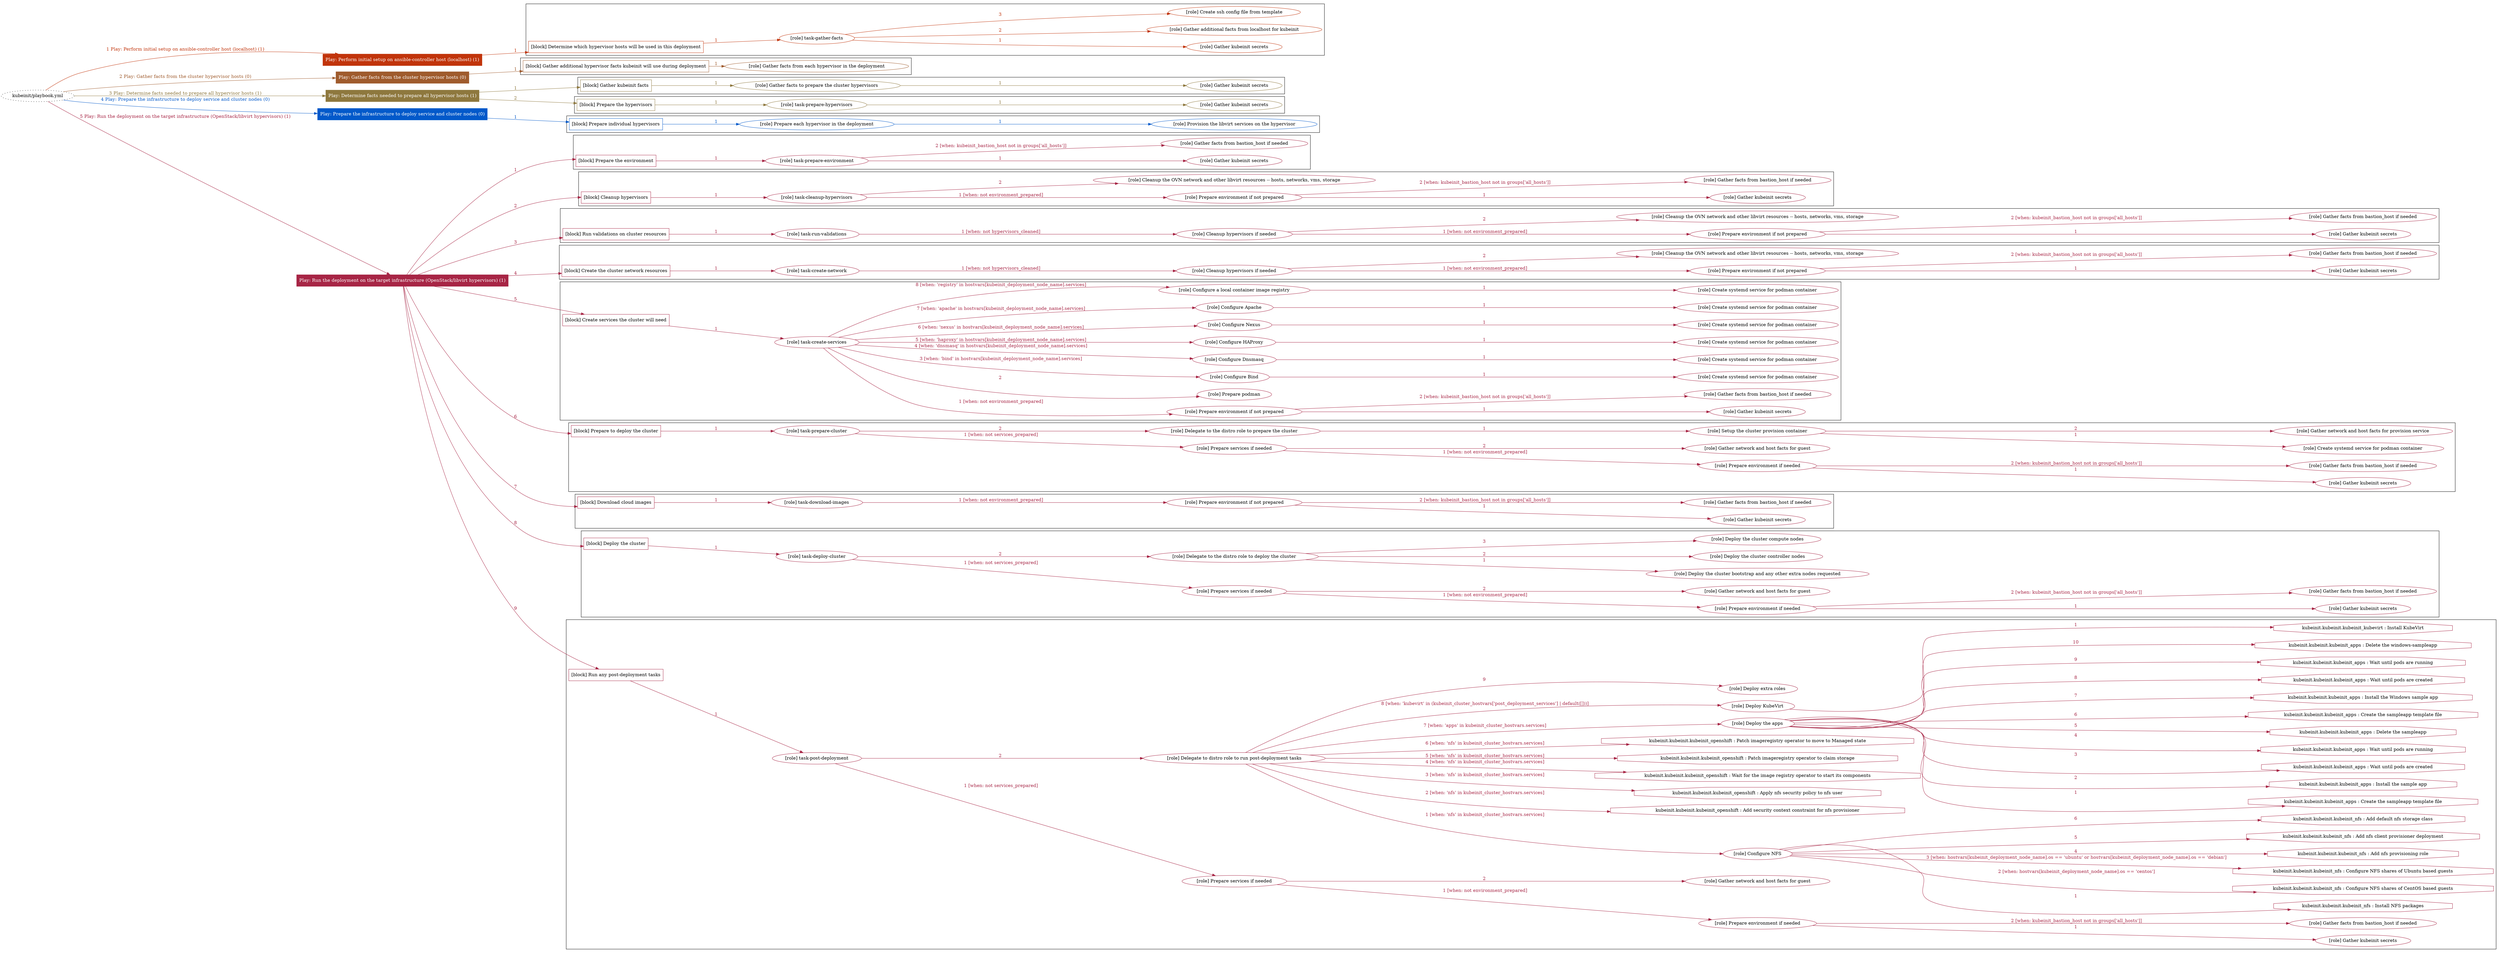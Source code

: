 digraph {
	graph [concentrate=true ordering=in rankdir=LR ratio=fill]
	edge [esep=5 sep=10]
	"kubeinit/playbook.yml" [URL="/home/runner/work/kubeinit/kubeinit/kubeinit/playbook.yml" id=playbook_5b70f7ba style=dotted]
	"kubeinit/playbook.yml" -> play_a02a20a3 [label="1 Play: Perform initial setup on ansible-controller host (localhost) (1)" color="#c1340b" fontcolor="#c1340b" id=edge_play_a02a20a3 labeltooltip="1 Play: Perform initial setup on ansible-controller host (localhost) (1)" tooltip="1 Play: Perform initial setup on ansible-controller host (localhost) (1)"]
	subgraph "Play: Perform initial setup on ansible-controller host (localhost) (1)" {
		play_a02a20a3 [label="Play: Perform initial setup on ansible-controller host (localhost) (1)" URL="/home/runner/work/kubeinit/kubeinit/kubeinit/playbook.yml" color="#c1340b" fontcolor="#ffffff" id=play_a02a20a3 shape=box style=filled tooltip=localhost]
		play_a02a20a3 -> block_3c6134b4 [label=1 color="#c1340b" fontcolor="#c1340b" id=edge_block_3c6134b4 labeltooltip=1 tooltip=1]
		subgraph cluster_block_3c6134b4 {
			block_3c6134b4 [label="[block] Determine which hypervisor hosts will be used in this deployment" URL="/home/runner/work/kubeinit/kubeinit/kubeinit/playbook.yml" color="#c1340b" id=block_3c6134b4 labeltooltip="Determine which hypervisor hosts will be used in this deployment" shape=box tooltip="Determine which hypervisor hosts will be used in this deployment"]
			block_3c6134b4 -> role_996867fa [label="1 " color="#c1340b" fontcolor="#c1340b" id=edge_role_996867fa labeltooltip="1 " tooltip="1 "]
			subgraph "task-gather-facts" {
				role_996867fa [label="[role] task-gather-facts" URL="/home/runner/work/kubeinit/kubeinit/kubeinit/playbook.yml" color="#c1340b" id=role_996867fa tooltip="task-gather-facts"]
				role_996867fa -> role_bc0e71d8 [label="1 " color="#c1340b" fontcolor="#c1340b" id=edge_role_bc0e71d8 labeltooltip="1 " tooltip="1 "]
				subgraph "Gather kubeinit secrets" {
					role_bc0e71d8 [label="[role] Gather kubeinit secrets" URL="/home/runner/.ansible/collections/ansible_collections/kubeinit/kubeinit/roles/kubeinit_prepare/tasks/build_hypervisors_group.yml" color="#c1340b" id=role_bc0e71d8 tooltip="Gather kubeinit secrets"]
				}
				role_996867fa -> role_74b6d1f1 [label="2 " color="#c1340b" fontcolor="#c1340b" id=edge_role_74b6d1f1 labeltooltip="2 " tooltip="2 "]
				subgraph "Gather additional facts from localhost for kubeinit" {
					role_74b6d1f1 [label="[role] Gather additional facts from localhost for kubeinit" URL="/home/runner/.ansible/collections/ansible_collections/kubeinit/kubeinit/roles/kubeinit_prepare/tasks/build_hypervisors_group.yml" color="#c1340b" id=role_74b6d1f1 tooltip="Gather additional facts from localhost for kubeinit"]
				}
				role_996867fa -> role_b5b5e7d5 [label="3 " color="#c1340b" fontcolor="#c1340b" id=edge_role_b5b5e7d5 labeltooltip="3 " tooltip="3 "]
				subgraph "Create ssh config file from template" {
					role_b5b5e7d5 [label="[role] Create ssh config file from template" URL="/home/runner/.ansible/collections/ansible_collections/kubeinit/kubeinit/roles/kubeinit_prepare/tasks/build_hypervisors_group.yml" color="#c1340b" id=role_b5b5e7d5 tooltip="Create ssh config file from template"]
				}
			}
		}
	}
	"kubeinit/playbook.yml" -> play_ddb51d0b [label="2 Play: Gather facts from the cluster hypervisor hosts (0)" color="#9f5b2d" fontcolor="#9f5b2d" id=edge_play_ddb51d0b labeltooltip="2 Play: Gather facts from the cluster hypervisor hosts (0)" tooltip="2 Play: Gather facts from the cluster hypervisor hosts (0)"]
	subgraph "Play: Gather facts from the cluster hypervisor hosts (0)" {
		play_ddb51d0b [label="Play: Gather facts from the cluster hypervisor hosts (0)" URL="/home/runner/work/kubeinit/kubeinit/kubeinit/playbook.yml" color="#9f5b2d" fontcolor="#ffffff" id=play_ddb51d0b shape=box style=filled tooltip="Play: Gather facts from the cluster hypervisor hosts (0)"]
		play_ddb51d0b -> block_0faa62c4 [label=1 color="#9f5b2d" fontcolor="#9f5b2d" id=edge_block_0faa62c4 labeltooltip=1 tooltip=1]
		subgraph cluster_block_0faa62c4 {
			block_0faa62c4 [label="[block] Gather additional hypervisor facts kubeinit will use during deployment" URL="/home/runner/work/kubeinit/kubeinit/kubeinit/playbook.yml" color="#9f5b2d" id=block_0faa62c4 labeltooltip="Gather additional hypervisor facts kubeinit will use during deployment" shape=box tooltip="Gather additional hypervisor facts kubeinit will use during deployment"]
			block_0faa62c4 -> role_ec53f9a9 [label="1 " color="#9f5b2d" fontcolor="#9f5b2d" id=edge_role_ec53f9a9 labeltooltip="1 " tooltip="1 "]
			subgraph "Gather facts from each hypervisor in the deployment" {
				role_ec53f9a9 [label="[role] Gather facts from each hypervisor in the deployment" URL="/home/runner/work/kubeinit/kubeinit/kubeinit/playbook.yml" color="#9f5b2d" id=role_ec53f9a9 tooltip="Gather facts from each hypervisor in the deployment"]
			}
		}
	}
	"kubeinit/playbook.yml" -> play_429088c4 [label="3 Play: Determine facts needed to prepare all hypervisor hosts (1)" color="#8e783e" fontcolor="#8e783e" id=edge_play_429088c4 labeltooltip="3 Play: Determine facts needed to prepare all hypervisor hosts (1)" tooltip="3 Play: Determine facts needed to prepare all hypervisor hosts (1)"]
	subgraph "Play: Determine facts needed to prepare all hypervisor hosts (1)" {
		play_429088c4 [label="Play: Determine facts needed to prepare all hypervisor hosts (1)" URL="/home/runner/work/kubeinit/kubeinit/kubeinit/playbook.yml" color="#8e783e" fontcolor="#ffffff" id=play_429088c4 shape=box style=filled tooltip=localhost]
		play_429088c4 -> block_da04b10d [label=1 color="#8e783e" fontcolor="#8e783e" id=edge_block_da04b10d labeltooltip=1 tooltip=1]
		subgraph cluster_block_da04b10d {
			block_da04b10d [label="[block] Gather kubeinit facts" URL="/home/runner/work/kubeinit/kubeinit/kubeinit/playbook.yml" color="#8e783e" id=block_da04b10d labeltooltip="Gather kubeinit facts" shape=box tooltip="Gather kubeinit facts"]
			block_da04b10d -> role_46b2c7cc [label="1 " color="#8e783e" fontcolor="#8e783e" id=edge_role_46b2c7cc labeltooltip="1 " tooltip="1 "]
			subgraph "Gather facts to prepare the cluster hypervisors" {
				role_46b2c7cc [label="[role] Gather facts to prepare the cluster hypervisors" URL="/home/runner/work/kubeinit/kubeinit/kubeinit/playbook.yml" color="#8e783e" id=role_46b2c7cc tooltip="Gather facts to prepare the cluster hypervisors"]
				role_46b2c7cc -> role_289aceca [label="1 " color="#8e783e" fontcolor="#8e783e" id=edge_role_289aceca labeltooltip="1 " tooltip="1 "]
				subgraph "Gather kubeinit secrets" {
					role_289aceca [label="[role] Gather kubeinit secrets" URL="/home/runner/.ansible/collections/ansible_collections/kubeinit/kubeinit/roles/kubeinit_prepare/tasks/gather_kubeinit_facts.yml" color="#8e783e" id=role_289aceca tooltip="Gather kubeinit secrets"]
				}
			}
		}
		play_429088c4 -> block_91809093 [label=2 color="#8e783e" fontcolor="#8e783e" id=edge_block_91809093 labeltooltip=2 tooltip=2]
		subgraph cluster_block_91809093 {
			block_91809093 [label="[block] Prepare the hypervisors" URL="/home/runner/work/kubeinit/kubeinit/kubeinit/playbook.yml" color="#8e783e" id=block_91809093 labeltooltip="Prepare the hypervisors" shape=box tooltip="Prepare the hypervisors"]
			block_91809093 -> role_4941caaf [label="1 " color="#8e783e" fontcolor="#8e783e" id=edge_role_4941caaf labeltooltip="1 " tooltip="1 "]
			subgraph "task-prepare-hypervisors" {
				role_4941caaf [label="[role] task-prepare-hypervisors" URL="/home/runner/work/kubeinit/kubeinit/kubeinit/playbook.yml" color="#8e783e" id=role_4941caaf tooltip="task-prepare-hypervisors"]
				role_4941caaf -> role_1382e5ab [label="1 " color="#8e783e" fontcolor="#8e783e" id=edge_role_1382e5ab labeltooltip="1 " tooltip="1 "]
				subgraph "Gather kubeinit secrets" {
					role_1382e5ab [label="[role] Gather kubeinit secrets" URL="/home/runner/.ansible/collections/ansible_collections/kubeinit/kubeinit/roles/kubeinit_prepare/tasks/gather_kubeinit_facts.yml" color="#8e783e" id=role_1382e5ab tooltip="Gather kubeinit secrets"]
				}
			}
		}
	}
	"kubeinit/playbook.yml" -> play_8f6c14bb [label="4 Play: Prepare the infrastructure to deploy service and cluster nodes (0)" color="#0259ca" fontcolor="#0259ca" id=edge_play_8f6c14bb labeltooltip="4 Play: Prepare the infrastructure to deploy service and cluster nodes (0)" tooltip="4 Play: Prepare the infrastructure to deploy service and cluster nodes (0)"]
	subgraph "Play: Prepare the infrastructure to deploy service and cluster nodes (0)" {
		play_8f6c14bb [label="Play: Prepare the infrastructure to deploy service and cluster nodes (0)" URL="/home/runner/work/kubeinit/kubeinit/kubeinit/playbook.yml" color="#0259ca" fontcolor="#ffffff" id=play_8f6c14bb shape=box style=filled tooltip="Play: Prepare the infrastructure to deploy service and cluster nodes (0)"]
		play_8f6c14bb -> block_dda802aa [label=1 color="#0259ca" fontcolor="#0259ca" id=edge_block_dda802aa labeltooltip=1 tooltip=1]
		subgraph cluster_block_dda802aa {
			block_dda802aa [label="[block] Prepare individual hypervisors" URL="/home/runner/work/kubeinit/kubeinit/kubeinit/playbook.yml" color="#0259ca" id=block_dda802aa labeltooltip="Prepare individual hypervisors" shape=box tooltip="Prepare individual hypervisors"]
			block_dda802aa -> role_fa6319d5 [label="1 " color="#0259ca" fontcolor="#0259ca" id=edge_role_fa6319d5 labeltooltip="1 " tooltip="1 "]
			subgraph "Prepare each hypervisor in the deployment" {
				role_fa6319d5 [label="[role] Prepare each hypervisor in the deployment" URL="/home/runner/work/kubeinit/kubeinit/kubeinit/playbook.yml" color="#0259ca" id=role_fa6319d5 tooltip="Prepare each hypervisor in the deployment"]
				role_fa6319d5 -> role_cbd83c4b [label="1 " color="#0259ca" fontcolor="#0259ca" id=edge_role_cbd83c4b labeltooltip="1 " tooltip="1 "]
				subgraph "Provision the libvirt services on the hypervisor" {
					role_cbd83c4b [label="[role] Provision the libvirt services on the hypervisor" URL="/home/runner/.ansible/collections/ansible_collections/kubeinit/kubeinit/roles/kubeinit_prepare/tasks/prepare_hypervisor.yml" color="#0259ca" id=role_cbd83c4b tooltip="Provision the libvirt services on the hypervisor"]
				}
			}
		}
	}
	"kubeinit/playbook.yml" -> play_87017fee [label="5 Play: Run the deployment on the target infrastructure (OpenStack/libvirt hypervisors) (1)" color="#a72545" fontcolor="#a72545" id=edge_play_87017fee labeltooltip="5 Play: Run the deployment on the target infrastructure (OpenStack/libvirt hypervisors) (1)" tooltip="5 Play: Run the deployment on the target infrastructure (OpenStack/libvirt hypervisors) (1)"]
	subgraph "Play: Run the deployment on the target infrastructure (OpenStack/libvirt hypervisors) (1)" {
		play_87017fee [label="Play: Run the deployment on the target infrastructure (OpenStack/libvirt hypervisors) (1)" URL="/home/runner/work/kubeinit/kubeinit/kubeinit/playbook.yml" color="#a72545" fontcolor="#ffffff" id=play_87017fee shape=box style=filled tooltip=localhost]
		play_87017fee -> block_8b09be0a [label=1 color="#a72545" fontcolor="#a72545" id=edge_block_8b09be0a labeltooltip=1 tooltip=1]
		subgraph cluster_block_8b09be0a {
			block_8b09be0a [label="[block] Prepare the environment" URL="/home/runner/work/kubeinit/kubeinit/kubeinit/playbook.yml" color="#a72545" id=block_8b09be0a labeltooltip="Prepare the environment" shape=box tooltip="Prepare the environment"]
			block_8b09be0a -> role_6752defd [label="1 " color="#a72545" fontcolor="#a72545" id=edge_role_6752defd labeltooltip="1 " tooltip="1 "]
			subgraph "task-prepare-environment" {
				role_6752defd [label="[role] task-prepare-environment" URL="/home/runner/work/kubeinit/kubeinit/kubeinit/playbook.yml" color="#a72545" id=role_6752defd tooltip="task-prepare-environment"]
				role_6752defd -> role_6e66209a [label="1 " color="#a72545" fontcolor="#a72545" id=edge_role_6e66209a labeltooltip="1 " tooltip="1 "]
				subgraph "Gather kubeinit secrets" {
					role_6e66209a [label="[role] Gather kubeinit secrets" URL="/home/runner/.ansible/collections/ansible_collections/kubeinit/kubeinit/roles/kubeinit_prepare/tasks/gather_kubeinit_facts.yml" color="#a72545" id=role_6e66209a tooltip="Gather kubeinit secrets"]
				}
				role_6752defd -> role_4b88c66d [label="2 [when: kubeinit_bastion_host not in groups['all_hosts']]" color="#a72545" fontcolor="#a72545" id=edge_role_4b88c66d labeltooltip="2 [when: kubeinit_bastion_host not in groups['all_hosts']]" tooltip="2 [when: kubeinit_bastion_host not in groups['all_hosts']]"]
				subgraph "Gather facts from bastion_host if needed" {
					role_4b88c66d [label="[role] Gather facts from bastion_host if needed" URL="/home/runner/.ansible/collections/ansible_collections/kubeinit/kubeinit/roles/kubeinit_prepare/tasks/main.yml" color="#a72545" id=role_4b88c66d tooltip="Gather facts from bastion_host if needed"]
				}
			}
		}
		play_87017fee -> block_6a9a1cc1 [label=2 color="#a72545" fontcolor="#a72545" id=edge_block_6a9a1cc1 labeltooltip=2 tooltip=2]
		subgraph cluster_block_6a9a1cc1 {
			block_6a9a1cc1 [label="[block] Cleanup hypervisors" URL="/home/runner/work/kubeinit/kubeinit/kubeinit/playbook.yml" color="#a72545" id=block_6a9a1cc1 labeltooltip="Cleanup hypervisors" shape=box tooltip="Cleanup hypervisors"]
			block_6a9a1cc1 -> role_7388cb5a [label="1 " color="#a72545" fontcolor="#a72545" id=edge_role_7388cb5a labeltooltip="1 " tooltip="1 "]
			subgraph "task-cleanup-hypervisors" {
				role_7388cb5a [label="[role] task-cleanup-hypervisors" URL="/home/runner/work/kubeinit/kubeinit/kubeinit/playbook.yml" color="#a72545" id=role_7388cb5a tooltip="task-cleanup-hypervisors"]
				role_7388cb5a -> role_6e2b8032 [label="1 [when: not environment_prepared]" color="#a72545" fontcolor="#a72545" id=edge_role_6e2b8032 labeltooltip="1 [when: not environment_prepared]" tooltip="1 [when: not environment_prepared]"]
				subgraph "Prepare environment if not prepared" {
					role_6e2b8032 [label="[role] Prepare environment if not prepared" URL="/home/runner/.ansible/collections/ansible_collections/kubeinit/kubeinit/roles/kubeinit_libvirt/tasks/cleanup_hypervisors.yml" color="#a72545" id=role_6e2b8032 tooltip="Prepare environment if not prepared"]
					role_6e2b8032 -> role_ff88e8eb [label="1 " color="#a72545" fontcolor="#a72545" id=edge_role_ff88e8eb labeltooltip="1 " tooltip="1 "]
					subgraph "Gather kubeinit secrets" {
						role_ff88e8eb [label="[role] Gather kubeinit secrets" URL="/home/runner/.ansible/collections/ansible_collections/kubeinit/kubeinit/roles/kubeinit_prepare/tasks/gather_kubeinit_facts.yml" color="#a72545" id=role_ff88e8eb tooltip="Gather kubeinit secrets"]
					}
					role_6e2b8032 -> role_986a972a [label="2 [when: kubeinit_bastion_host not in groups['all_hosts']]" color="#a72545" fontcolor="#a72545" id=edge_role_986a972a labeltooltip="2 [when: kubeinit_bastion_host not in groups['all_hosts']]" tooltip="2 [when: kubeinit_bastion_host not in groups['all_hosts']]"]
					subgraph "Gather facts from bastion_host if needed" {
						role_986a972a [label="[role] Gather facts from bastion_host if needed" URL="/home/runner/.ansible/collections/ansible_collections/kubeinit/kubeinit/roles/kubeinit_prepare/tasks/main.yml" color="#a72545" id=role_986a972a tooltip="Gather facts from bastion_host if needed"]
					}
				}
				role_7388cb5a -> role_f1c15012 [label="2 " color="#a72545" fontcolor="#a72545" id=edge_role_f1c15012 labeltooltip="2 " tooltip="2 "]
				subgraph "Cleanup the OVN network and other libvirt resources -- hosts, networks, vms, storage" {
					role_f1c15012 [label="[role] Cleanup the OVN network and other libvirt resources -- hosts, networks, vms, storage" URL="/home/runner/.ansible/collections/ansible_collections/kubeinit/kubeinit/roles/kubeinit_libvirt/tasks/cleanup_hypervisors.yml" color="#a72545" id=role_f1c15012 tooltip="Cleanup the OVN network and other libvirt resources -- hosts, networks, vms, storage"]
				}
			}
		}
		play_87017fee -> block_9d956bd6 [label=3 color="#a72545" fontcolor="#a72545" id=edge_block_9d956bd6 labeltooltip=3 tooltip=3]
		subgraph cluster_block_9d956bd6 {
			block_9d956bd6 [label="[block] Run validations on cluster resources" URL="/home/runner/work/kubeinit/kubeinit/kubeinit/playbook.yml" color="#a72545" id=block_9d956bd6 labeltooltip="Run validations on cluster resources" shape=box tooltip="Run validations on cluster resources"]
			block_9d956bd6 -> role_cb9166df [label="1 " color="#a72545" fontcolor="#a72545" id=edge_role_cb9166df labeltooltip="1 " tooltip="1 "]
			subgraph "task-run-validations" {
				role_cb9166df [label="[role] task-run-validations" URL="/home/runner/work/kubeinit/kubeinit/kubeinit/playbook.yml" color="#a72545" id=role_cb9166df tooltip="task-run-validations"]
				role_cb9166df -> role_ea76e014 [label="1 [when: not hypervisors_cleaned]" color="#a72545" fontcolor="#a72545" id=edge_role_ea76e014 labeltooltip="1 [when: not hypervisors_cleaned]" tooltip="1 [when: not hypervisors_cleaned]"]
				subgraph "Cleanup hypervisors if needed" {
					role_ea76e014 [label="[role] Cleanup hypervisors if needed" URL="/home/runner/.ansible/collections/ansible_collections/kubeinit/kubeinit/roles/kubeinit_validations/tasks/main.yml" color="#a72545" id=role_ea76e014 tooltip="Cleanup hypervisors if needed"]
					role_ea76e014 -> role_94393817 [label="1 [when: not environment_prepared]" color="#a72545" fontcolor="#a72545" id=edge_role_94393817 labeltooltip="1 [when: not environment_prepared]" tooltip="1 [when: not environment_prepared]"]
					subgraph "Prepare environment if not prepared" {
						role_94393817 [label="[role] Prepare environment if not prepared" URL="/home/runner/.ansible/collections/ansible_collections/kubeinit/kubeinit/roles/kubeinit_libvirt/tasks/cleanup_hypervisors.yml" color="#a72545" id=role_94393817 tooltip="Prepare environment if not prepared"]
						role_94393817 -> role_0549ada2 [label="1 " color="#a72545" fontcolor="#a72545" id=edge_role_0549ada2 labeltooltip="1 " tooltip="1 "]
						subgraph "Gather kubeinit secrets" {
							role_0549ada2 [label="[role] Gather kubeinit secrets" URL="/home/runner/.ansible/collections/ansible_collections/kubeinit/kubeinit/roles/kubeinit_prepare/tasks/gather_kubeinit_facts.yml" color="#a72545" id=role_0549ada2 tooltip="Gather kubeinit secrets"]
						}
						role_94393817 -> role_70e187a5 [label="2 [when: kubeinit_bastion_host not in groups['all_hosts']]" color="#a72545" fontcolor="#a72545" id=edge_role_70e187a5 labeltooltip="2 [when: kubeinit_bastion_host not in groups['all_hosts']]" tooltip="2 [when: kubeinit_bastion_host not in groups['all_hosts']]"]
						subgraph "Gather facts from bastion_host if needed" {
							role_70e187a5 [label="[role] Gather facts from bastion_host if needed" URL="/home/runner/.ansible/collections/ansible_collections/kubeinit/kubeinit/roles/kubeinit_prepare/tasks/main.yml" color="#a72545" id=role_70e187a5 tooltip="Gather facts from bastion_host if needed"]
						}
					}
					role_ea76e014 -> role_6540cf5b [label="2 " color="#a72545" fontcolor="#a72545" id=edge_role_6540cf5b labeltooltip="2 " tooltip="2 "]
					subgraph "Cleanup the OVN network and other libvirt resources -- hosts, networks, vms, storage" {
						role_6540cf5b [label="[role] Cleanup the OVN network and other libvirt resources -- hosts, networks, vms, storage" URL="/home/runner/.ansible/collections/ansible_collections/kubeinit/kubeinit/roles/kubeinit_libvirt/tasks/cleanup_hypervisors.yml" color="#a72545" id=role_6540cf5b tooltip="Cleanup the OVN network and other libvirt resources -- hosts, networks, vms, storage"]
					}
				}
			}
		}
		play_87017fee -> block_ee5efdca [label=4 color="#a72545" fontcolor="#a72545" id=edge_block_ee5efdca labeltooltip=4 tooltip=4]
		subgraph cluster_block_ee5efdca {
			block_ee5efdca [label="[block] Create the cluster network resources" URL="/home/runner/work/kubeinit/kubeinit/kubeinit/playbook.yml" color="#a72545" id=block_ee5efdca labeltooltip="Create the cluster network resources" shape=box tooltip="Create the cluster network resources"]
			block_ee5efdca -> role_606ba7de [label="1 " color="#a72545" fontcolor="#a72545" id=edge_role_606ba7de labeltooltip="1 " tooltip="1 "]
			subgraph "task-create-network" {
				role_606ba7de [label="[role] task-create-network" URL="/home/runner/work/kubeinit/kubeinit/kubeinit/playbook.yml" color="#a72545" id=role_606ba7de tooltip="task-create-network"]
				role_606ba7de -> role_51515744 [label="1 [when: not hypervisors_cleaned]" color="#a72545" fontcolor="#a72545" id=edge_role_51515744 labeltooltip="1 [when: not hypervisors_cleaned]" tooltip="1 [when: not hypervisors_cleaned]"]
				subgraph "Cleanup hypervisors if needed" {
					role_51515744 [label="[role] Cleanup hypervisors if needed" URL="/home/runner/.ansible/collections/ansible_collections/kubeinit/kubeinit/roles/kubeinit_libvirt/tasks/create_network.yml" color="#a72545" id=role_51515744 tooltip="Cleanup hypervisors if needed"]
					role_51515744 -> role_a4dc3033 [label="1 [when: not environment_prepared]" color="#a72545" fontcolor="#a72545" id=edge_role_a4dc3033 labeltooltip="1 [when: not environment_prepared]" tooltip="1 [when: not environment_prepared]"]
					subgraph "Prepare environment if not prepared" {
						role_a4dc3033 [label="[role] Prepare environment if not prepared" URL="/home/runner/.ansible/collections/ansible_collections/kubeinit/kubeinit/roles/kubeinit_libvirt/tasks/cleanup_hypervisors.yml" color="#a72545" id=role_a4dc3033 tooltip="Prepare environment if not prepared"]
						role_a4dc3033 -> role_dad90ead [label="1 " color="#a72545" fontcolor="#a72545" id=edge_role_dad90ead labeltooltip="1 " tooltip="1 "]
						subgraph "Gather kubeinit secrets" {
							role_dad90ead [label="[role] Gather kubeinit secrets" URL="/home/runner/.ansible/collections/ansible_collections/kubeinit/kubeinit/roles/kubeinit_prepare/tasks/gather_kubeinit_facts.yml" color="#a72545" id=role_dad90ead tooltip="Gather kubeinit secrets"]
						}
						role_a4dc3033 -> role_fff18a26 [label="2 [when: kubeinit_bastion_host not in groups['all_hosts']]" color="#a72545" fontcolor="#a72545" id=edge_role_fff18a26 labeltooltip="2 [when: kubeinit_bastion_host not in groups['all_hosts']]" tooltip="2 [when: kubeinit_bastion_host not in groups['all_hosts']]"]
						subgraph "Gather facts from bastion_host if needed" {
							role_fff18a26 [label="[role] Gather facts from bastion_host if needed" URL="/home/runner/.ansible/collections/ansible_collections/kubeinit/kubeinit/roles/kubeinit_prepare/tasks/main.yml" color="#a72545" id=role_fff18a26 tooltip="Gather facts from bastion_host if needed"]
						}
					}
					role_51515744 -> role_08be209a [label="2 " color="#a72545" fontcolor="#a72545" id=edge_role_08be209a labeltooltip="2 " tooltip="2 "]
					subgraph "Cleanup the OVN network and other libvirt resources -- hosts, networks, vms, storage" {
						role_08be209a [label="[role] Cleanup the OVN network and other libvirt resources -- hosts, networks, vms, storage" URL="/home/runner/.ansible/collections/ansible_collections/kubeinit/kubeinit/roles/kubeinit_libvirt/tasks/cleanup_hypervisors.yml" color="#a72545" id=role_08be209a tooltip="Cleanup the OVN network and other libvirt resources -- hosts, networks, vms, storage"]
					}
				}
			}
		}
		play_87017fee -> block_4ad43d1e [label=5 color="#a72545" fontcolor="#a72545" id=edge_block_4ad43d1e labeltooltip=5 tooltip=5]
		subgraph cluster_block_4ad43d1e {
			block_4ad43d1e [label="[block] Create services the cluster will need" URL="/home/runner/work/kubeinit/kubeinit/kubeinit/playbook.yml" color="#a72545" id=block_4ad43d1e labeltooltip="Create services the cluster will need" shape=box tooltip="Create services the cluster will need"]
			block_4ad43d1e -> role_dc44a94d [label="1 " color="#a72545" fontcolor="#a72545" id=edge_role_dc44a94d labeltooltip="1 " tooltip="1 "]
			subgraph "task-create-services" {
				role_dc44a94d [label="[role] task-create-services" URL="/home/runner/work/kubeinit/kubeinit/kubeinit/playbook.yml" color="#a72545" id=role_dc44a94d tooltip="task-create-services"]
				role_dc44a94d -> role_cc17b147 [label="1 [when: not environment_prepared]" color="#a72545" fontcolor="#a72545" id=edge_role_cc17b147 labeltooltip="1 [when: not environment_prepared]" tooltip="1 [when: not environment_prepared]"]
				subgraph "Prepare environment if not prepared" {
					role_cc17b147 [label="[role] Prepare environment if not prepared" URL="/home/runner/.ansible/collections/ansible_collections/kubeinit/kubeinit/roles/kubeinit_services/tasks/main.yml" color="#a72545" id=role_cc17b147 tooltip="Prepare environment if not prepared"]
					role_cc17b147 -> role_957be2ca [label="1 " color="#a72545" fontcolor="#a72545" id=edge_role_957be2ca labeltooltip="1 " tooltip="1 "]
					subgraph "Gather kubeinit secrets" {
						role_957be2ca [label="[role] Gather kubeinit secrets" URL="/home/runner/.ansible/collections/ansible_collections/kubeinit/kubeinit/roles/kubeinit_prepare/tasks/gather_kubeinit_facts.yml" color="#a72545" id=role_957be2ca tooltip="Gather kubeinit secrets"]
					}
					role_cc17b147 -> role_2a0f3b02 [label="2 [when: kubeinit_bastion_host not in groups['all_hosts']]" color="#a72545" fontcolor="#a72545" id=edge_role_2a0f3b02 labeltooltip="2 [when: kubeinit_bastion_host not in groups['all_hosts']]" tooltip="2 [when: kubeinit_bastion_host not in groups['all_hosts']]"]
					subgraph "Gather facts from bastion_host if needed" {
						role_2a0f3b02 [label="[role] Gather facts from bastion_host if needed" URL="/home/runner/.ansible/collections/ansible_collections/kubeinit/kubeinit/roles/kubeinit_prepare/tasks/main.yml" color="#a72545" id=role_2a0f3b02 tooltip="Gather facts from bastion_host if needed"]
					}
				}
				role_dc44a94d -> role_dbf1210a [label="2 " color="#a72545" fontcolor="#a72545" id=edge_role_dbf1210a labeltooltip="2 " tooltip="2 "]
				subgraph "Prepare podman" {
					role_dbf1210a [label="[role] Prepare podman" URL="/home/runner/.ansible/collections/ansible_collections/kubeinit/kubeinit/roles/kubeinit_services/tasks/00_create_service_pod.yml" color="#a72545" id=role_dbf1210a tooltip="Prepare podman"]
				}
				role_dc44a94d -> role_02936f62 [label="3 [when: 'bind' in hostvars[kubeinit_deployment_node_name].services]" color="#a72545" fontcolor="#a72545" id=edge_role_02936f62 labeltooltip="3 [when: 'bind' in hostvars[kubeinit_deployment_node_name].services]" tooltip="3 [when: 'bind' in hostvars[kubeinit_deployment_node_name].services]"]
				subgraph "Configure Bind" {
					role_02936f62 [label="[role] Configure Bind" URL="/home/runner/.ansible/collections/ansible_collections/kubeinit/kubeinit/roles/kubeinit_services/tasks/start_services_containers.yml" color="#a72545" id=role_02936f62 tooltip="Configure Bind"]
					role_02936f62 -> role_7ceba29c [label="1 " color="#a72545" fontcolor="#a72545" id=edge_role_7ceba29c labeltooltip="1 " tooltip="1 "]
					subgraph "Create systemd service for podman container" {
						role_7ceba29c [label="[role] Create systemd service for podman container" URL="/home/runner/.ansible/collections/ansible_collections/kubeinit/kubeinit/roles/kubeinit_bind/tasks/main.yml" color="#a72545" id=role_7ceba29c tooltip="Create systemd service for podman container"]
					}
				}
				role_dc44a94d -> role_5fecbf13 [label="4 [when: 'dnsmasq' in hostvars[kubeinit_deployment_node_name].services]" color="#a72545" fontcolor="#a72545" id=edge_role_5fecbf13 labeltooltip="4 [when: 'dnsmasq' in hostvars[kubeinit_deployment_node_name].services]" tooltip="4 [when: 'dnsmasq' in hostvars[kubeinit_deployment_node_name].services]"]
				subgraph "Configure Dnsmasq" {
					role_5fecbf13 [label="[role] Configure Dnsmasq" URL="/home/runner/.ansible/collections/ansible_collections/kubeinit/kubeinit/roles/kubeinit_services/tasks/start_services_containers.yml" color="#a72545" id=role_5fecbf13 tooltip="Configure Dnsmasq"]
					role_5fecbf13 -> role_97d90f3b [label="1 " color="#a72545" fontcolor="#a72545" id=edge_role_97d90f3b labeltooltip="1 " tooltip="1 "]
					subgraph "Create systemd service for podman container" {
						role_97d90f3b [label="[role] Create systemd service for podman container" URL="/home/runner/.ansible/collections/ansible_collections/kubeinit/kubeinit/roles/kubeinit_dnsmasq/tasks/main.yml" color="#a72545" id=role_97d90f3b tooltip="Create systemd service for podman container"]
					}
				}
				role_dc44a94d -> role_bec31d5b [label="5 [when: 'haproxy' in hostvars[kubeinit_deployment_node_name].services]" color="#a72545" fontcolor="#a72545" id=edge_role_bec31d5b labeltooltip="5 [when: 'haproxy' in hostvars[kubeinit_deployment_node_name].services]" tooltip="5 [when: 'haproxy' in hostvars[kubeinit_deployment_node_name].services]"]
				subgraph "Configure HAProxy" {
					role_bec31d5b [label="[role] Configure HAProxy" URL="/home/runner/.ansible/collections/ansible_collections/kubeinit/kubeinit/roles/kubeinit_services/tasks/start_services_containers.yml" color="#a72545" id=role_bec31d5b tooltip="Configure HAProxy"]
					role_bec31d5b -> role_3ae44168 [label="1 " color="#a72545" fontcolor="#a72545" id=edge_role_3ae44168 labeltooltip="1 " tooltip="1 "]
					subgraph "Create systemd service for podman container" {
						role_3ae44168 [label="[role] Create systemd service for podman container" URL="/home/runner/.ansible/collections/ansible_collections/kubeinit/kubeinit/roles/kubeinit_haproxy/tasks/main.yml" color="#a72545" id=role_3ae44168 tooltip="Create systemd service for podman container"]
					}
				}
				role_dc44a94d -> role_e1660b18 [label="6 [when: 'nexus' in hostvars[kubeinit_deployment_node_name].services]" color="#a72545" fontcolor="#a72545" id=edge_role_e1660b18 labeltooltip="6 [when: 'nexus' in hostvars[kubeinit_deployment_node_name].services]" tooltip="6 [when: 'nexus' in hostvars[kubeinit_deployment_node_name].services]"]
				subgraph "Configure Nexus" {
					role_e1660b18 [label="[role] Configure Nexus" URL="/home/runner/.ansible/collections/ansible_collections/kubeinit/kubeinit/roles/kubeinit_services/tasks/start_services_containers.yml" color="#a72545" id=role_e1660b18 tooltip="Configure Nexus"]
					role_e1660b18 -> role_220f68bf [label="1 " color="#a72545" fontcolor="#a72545" id=edge_role_220f68bf labeltooltip="1 " tooltip="1 "]
					subgraph "Create systemd service for podman container" {
						role_220f68bf [label="[role] Create systemd service for podman container" URL="/home/runner/.ansible/collections/ansible_collections/kubeinit/kubeinit/roles/kubeinit_nexus/tasks/main.yml" color="#a72545" id=role_220f68bf tooltip="Create systemd service for podman container"]
					}
				}
				role_dc44a94d -> role_356776ea [label="7 [when: 'apache' in hostvars[kubeinit_deployment_node_name].services]" color="#a72545" fontcolor="#a72545" id=edge_role_356776ea labeltooltip="7 [when: 'apache' in hostvars[kubeinit_deployment_node_name].services]" tooltip="7 [when: 'apache' in hostvars[kubeinit_deployment_node_name].services]"]
				subgraph "Configure Apache" {
					role_356776ea [label="[role] Configure Apache" URL="/home/runner/.ansible/collections/ansible_collections/kubeinit/kubeinit/roles/kubeinit_services/tasks/start_services_containers.yml" color="#a72545" id=role_356776ea tooltip="Configure Apache"]
					role_356776ea -> role_6a73026a [label="1 " color="#a72545" fontcolor="#a72545" id=edge_role_6a73026a labeltooltip="1 " tooltip="1 "]
					subgraph "Create systemd service for podman container" {
						role_6a73026a [label="[role] Create systemd service for podman container" URL="/home/runner/.ansible/collections/ansible_collections/kubeinit/kubeinit/roles/kubeinit_apache/tasks/main.yml" color="#a72545" id=role_6a73026a tooltip="Create systemd service for podman container"]
					}
				}
				role_dc44a94d -> role_4a2446f7 [label="8 [when: 'registry' in hostvars[kubeinit_deployment_node_name].services]" color="#a72545" fontcolor="#a72545" id=edge_role_4a2446f7 labeltooltip="8 [when: 'registry' in hostvars[kubeinit_deployment_node_name].services]" tooltip="8 [when: 'registry' in hostvars[kubeinit_deployment_node_name].services]"]
				subgraph "Configure a local container image registry" {
					role_4a2446f7 [label="[role] Configure a local container image registry" URL="/home/runner/.ansible/collections/ansible_collections/kubeinit/kubeinit/roles/kubeinit_services/tasks/start_services_containers.yml" color="#a72545" id=role_4a2446f7 tooltip="Configure a local container image registry"]
					role_4a2446f7 -> role_5320c055 [label="1 " color="#a72545" fontcolor="#a72545" id=edge_role_5320c055 labeltooltip="1 " tooltip="1 "]
					subgraph "Create systemd service for podman container" {
						role_5320c055 [label="[role] Create systemd service for podman container" URL="/home/runner/.ansible/collections/ansible_collections/kubeinit/kubeinit/roles/kubeinit_registry/tasks/main.yml" color="#a72545" id=role_5320c055 tooltip="Create systemd service for podman container"]
					}
				}
			}
		}
		play_87017fee -> block_e435e13c [label=6 color="#a72545" fontcolor="#a72545" id=edge_block_e435e13c labeltooltip=6 tooltip=6]
		subgraph cluster_block_e435e13c {
			block_e435e13c [label="[block] Prepare to deploy the cluster" URL="/home/runner/work/kubeinit/kubeinit/kubeinit/playbook.yml" color="#a72545" id=block_e435e13c labeltooltip="Prepare to deploy the cluster" shape=box tooltip="Prepare to deploy the cluster"]
			block_e435e13c -> role_9068f607 [label="1 " color="#a72545" fontcolor="#a72545" id=edge_role_9068f607 labeltooltip="1 " tooltip="1 "]
			subgraph "task-prepare-cluster" {
				role_9068f607 [label="[role] task-prepare-cluster" URL="/home/runner/work/kubeinit/kubeinit/kubeinit/playbook.yml" color="#a72545" id=role_9068f607 tooltip="task-prepare-cluster"]
				role_9068f607 -> role_3945c5b6 [label="1 [when: not services_prepared]" color="#a72545" fontcolor="#a72545" id=edge_role_3945c5b6 labeltooltip="1 [when: not services_prepared]" tooltip="1 [when: not services_prepared]"]
				subgraph "Prepare services if needed" {
					role_3945c5b6 [label="[role] Prepare services if needed" URL="/home/runner/.ansible/collections/ansible_collections/kubeinit/kubeinit/roles/kubeinit_prepare/tasks/prepare_cluster.yml" color="#a72545" id=role_3945c5b6 tooltip="Prepare services if needed"]
					role_3945c5b6 -> role_bb0a1a69 [label="1 [when: not environment_prepared]" color="#a72545" fontcolor="#a72545" id=edge_role_bb0a1a69 labeltooltip="1 [when: not environment_prepared]" tooltip="1 [when: not environment_prepared]"]
					subgraph "Prepare environment if needed" {
						role_bb0a1a69 [label="[role] Prepare environment if needed" URL="/home/runner/.ansible/collections/ansible_collections/kubeinit/kubeinit/roles/kubeinit_services/tasks/prepare_services.yml" color="#a72545" id=role_bb0a1a69 tooltip="Prepare environment if needed"]
						role_bb0a1a69 -> role_06d87eca [label="1 " color="#a72545" fontcolor="#a72545" id=edge_role_06d87eca labeltooltip="1 " tooltip="1 "]
						subgraph "Gather kubeinit secrets" {
							role_06d87eca [label="[role] Gather kubeinit secrets" URL="/home/runner/.ansible/collections/ansible_collections/kubeinit/kubeinit/roles/kubeinit_prepare/tasks/gather_kubeinit_facts.yml" color="#a72545" id=role_06d87eca tooltip="Gather kubeinit secrets"]
						}
						role_bb0a1a69 -> role_96cb62a3 [label="2 [when: kubeinit_bastion_host not in groups['all_hosts']]" color="#a72545" fontcolor="#a72545" id=edge_role_96cb62a3 labeltooltip="2 [when: kubeinit_bastion_host not in groups['all_hosts']]" tooltip="2 [when: kubeinit_bastion_host not in groups['all_hosts']]"]
						subgraph "Gather facts from bastion_host if needed" {
							role_96cb62a3 [label="[role] Gather facts from bastion_host if needed" URL="/home/runner/.ansible/collections/ansible_collections/kubeinit/kubeinit/roles/kubeinit_prepare/tasks/main.yml" color="#a72545" id=role_96cb62a3 tooltip="Gather facts from bastion_host if needed"]
						}
					}
					role_3945c5b6 -> role_214ca49e [label="2 " color="#a72545" fontcolor="#a72545" id=edge_role_214ca49e labeltooltip="2 " tooltip="2 "]
					subgraph "Gather network and host facts for guest" {
						role_214ca49e [label="[role] Gather network and host facts for guest" URL="/home/runner/.ansible/collections/ansible_collections/kubeinit/kubeinit/roles/kubeinit_services/tasks/prepare_services.yml" color="#a72545" id=role_214ca49e tooltip="Gather network and host facts for guest"]
					}
				}
				role_9068f607 -> role_1e4ed008 [label="2 " color="#a72545" fontcolor="#a72545" id=edge_role_1e4ed008 labeltooltip="2 " tooltip="2 "]
				subgraph "Delegate to the distro role to prepare the cluster" {
					role_1e4ed008 [label="[role] Delegate to the distro role to prepare the cluster" URL="/home/runner/.ansible/collections/ansible_collections/kubeinit/kubeinit/roles/kubeinit_prepare/tasks/prepare_cluster.yml" color="#a72545" id=role_1e4ed008 tooltip="Delegate to the distro role to prepare the cluster"]
					role_1e4ed008 -> role_adc15e6f [label="1 " color="#a72545" fontcolor="#a72545" id=edge_role_adc15e6f labeltooltip="1 " tooltip="1 "]
					subgraph "Setup the cluster provision container" {
						role_adc15e6f [label="[role] Setup the cluster provision container" URL="/home/runner/.ansible/collections/ansible_collections/kubeinit/kubeinit/roles/kubeinit_openshift/tasks/prepare_cluster.yml" color="#a72545" id=role_adc15e6f tooltip="Setup the cluster provision container"]
						role_adc15e6f -> role_0cac54d3 [label="1 " color="#a72545" fontcolor="#a72545" id=edge_role_0cac54d3 labeltooltip="1 " tooltip="1 "]
						subgraph "Create systemd service for podman container" {
							role_0cac54d3 [label="[role] Create systemd service for podman container" URL="/home/runner/.ansible/collections/ansible_collections/kubeinit/kubeinit/roles/kubeinit_services/tasks/create_provision_container.yml" color="#a72545" id=role_0cac54d3 tooltip="Create systemd service for podman container"]
						}
						role_adc15e6f -> role_323881bd [label="2 " color="#a72545" fontcolor="#a72545" id=edge_role_323881bd labeltooltip="2 " tooltip="2 "]
						subgraph "Gather network and host facts for provision service" {
							role_323881bd [label="[role] Gather network and host facts for provision service" URL="/home/runner/.ansible/collections/ansible_collections/kubeinit/kubeinit/roles/kubeinit_services/tasks/create_provision_container.yml" color="#a72545" id=role_323881bd tooltip="Gather network and host facts for provision service"]
						}
					}
				}
			}
		}
		play_87017fee -> block_9c4521dc [label=7 color="#a72545" fontcolor="#a72545" id=edge_block_9c4521dc labeltooltip=7 tooltip=7]
		subgraph cluster_block_9c4521dc {
			block_9c4521dc [label="[block] Download cloud images" URL="/home/runner/work/kubeinit/kubeinit/kubeinit/playbook.yml" color="#a72545" id=block_9c4521dc labeltooltip="Download cloud images" shape=box tooltip="Download cloud images"]
			block_9c4521dc -> role_2e843f4e [label="1 " color="#a72545" fontcolor="#a72545" id=edge_role_2e843f4e labeltooltip="1 " tooltip="1 "]
			subgraph "task-download-images" {
				role_2e843f4e [label="[role] task-download-images" URL="/home/runner/work/kubeinit/kubeinit/kubeinit/playbook.yml" color="#a72545" id=role_2e843f4e tooltip="task-download-images"]
				role_2e843f4e -> role_08361fcc [label="1 [when: not environment_prepared]" color="#a72545" fontcolor="#a72545" id=edge_role_08361fcc labeltooltip="1 [when: not environment_prepared]" tooltip="1 [when: not environment_prepared]"]
				subgraph "Prepare environment if not prepared" {
					role_08361fcc [label="[role] Prepare environment if not prepared" URL="/home/runner/.ansible/collections/ansible_collections/kubeinit/kubeinit/roles/kubeinit_libvirt/tasks/download_cloud_images.yml" color="#a72545" id=role_08361fcc tooltip="Prepare environment if not prepared"]
					role_08361fcc -> role_6959c76d [label="1 " color="#a72545" fontcolor="#a72545" id=edge_role_6959c76d labeltooltip="1 " tooltip="1 "]
					subgraph "Gather kubeinit secrets" {
						role_6959c76d [label="[role] Gather kubeinit secrets" URL="/home/runner/.ansible/collections/ansible_collections/kubeinit/kubeinit/roles/kubeinit_prepare/tasks/gather_kubeinit_facts.yml" color="#a72545" id=role_6959c76d tooltip="Gather kubeinit secrets"]
					}
					role_08361fcc -> role_f51ca8de [label="2 [when: kubeinit_bastion_host not in groups['all_hosts']]" color="#a72545" fontcolor="#a72545" id=edge_role_f51ca8de labeltooltip="2 [when: kubeinit_bastion_host not in groups['all_hosts']]" tooltip="2 [when: kubeinit_bastion_host not in groups['all_hosts']]"]
					subgraph "Gather facts from bastion_host if needed" {
						role_f51ca8de [label="[role] Gather facts from bastion_host if needed" URL="/home/runner/.ansible/collections/ansible_collections/kubeinit/kubeinit/roles/kubeinit_prepare/tasks/main.yml" color="#a72545" id=role_f51ca8de tooltip="Gather facts from bastion_host if needed"]
					}
				}
			}
		}
		play_87017fee -> block_c500e27a [label=8 color="#a72545" fontcolor="#a72545" id=edge_block_c500e27a labeltooltip=8 tooltip=8]
		subgraph cluster_block_c500e27a {
			block_c500e27a [label="[block] Deploy the cluster" URL="/home/runner/work/kubeinit/kubeinit/kubeinit/playbook.yml" color="#a72545" id=block_c500e27a labeltooltip="Deploy the cluster" shape=box tooltip="Deploy the cluster"]
			block_c500e27a -> role_d77ec6e4 [label="1 " color="#a72545" fontcolor="#a72545" id=edge_role_d77ec6e4 labeltooltip="1 " tooltip="1 "]
			subgraph "task-deploy-cluster" {
				role_d77ec6e4 [label="[role] task-deploy-cluster" URL="/home/runner/work/kubeinit/kubeinit/kubeinit/playbook.yml" color="#a72545" id=role_d77ec6e4 tooltip="task-deploy-cluster"]
				role_d77ec6e4 -> role_eb770554 [label="1 [when: not services_prepared]" color="#a72545" fontcolor="#a72545" id=edge_role_eb770554 labeltooltip="1 [when: not services_prepared]" tooltip="1 [when: not services_prepared]"]
				subgraph "Prepare services if needed" {
					role_eb770554 [label="[role] Prepare services if needed" URL="/home/runner/.ansible/collections/ansible_collections/kubeinit/kubeinit/roles/kubeinit_prepare/tasks/deploy_cluster.yml" color="#a72545" id=role_eb770554 tooltip="Prepare services if needed"]
					role_eb770554 -> role_e1d9c0d4 [label="1 [when: not environment_prepared]" color="#a72545" fontcolor="#a72545" id=edge_role_e1d9c0d4 labeltooltip="1 [when: not environment_prepared]" tooltip="1 [when: not environment_prepared]"]
					subgraph "Prepare environment if needed" {
						role_e1d9c0d4 [label="[role] Prepare environment if needed" URL="/home/runner/.ansible/collections/ansible_collections/kubeinit/kubeinit/roles/kubeinit_services/tasks/prepare_services.yml" color="#a72545" id=role_e1d9c0d4 tooltip="Prepare environment if needed"]
						role_e1d9c0d4 -> role_ccb7c109 [label="1 " color="#a72545" fontcolor="#a72545" id=edge_role_ccb7c109 labeltooltip="1 " tooltip="1 "]
						subgraph "Gather kubeinit secrets" {
							role_ccb7c109 [label="[role] Gather kubeinit secrets" URL="/home/runner/.ansible/collections/ansible_collections/kubeinit/kubeinit/roles/kubeinit_prepare/tasks/gather_kubeinit_facts.yml" color="#a72545" id=role_ccb7c109 tooltip="Gather kubeinit secrets"]
						}
						role_e1d9c0d4 -> role_c602c1df [label="2 [when: kubeinit_bastion_host not in groups['all_hosts']]" color="#a72545" fontcolor="#a72545" id=edge_role_c602c1df labeltooltip="2 [when: kubeinit_bastion_host not in groups['all_hosts']]" tooltip="2 [when: kubeinit_bastion_host not in groups['all_hosts']]"]
						subgraph "Gather facts from bastion_host if needed" {
							role_c602c1df [label="[role] Gather facts from bastion_host if needed" URL="/home/runner/.ansible/collections/ansible_collections/kubeinit/kubeinit/roles/kubeinit_prepare/tasks/main.yml" color="#a72545" id=role_c602c1df tooltip="Gather facts from bastion_host if needed"]
						}
					}
					role_eb770554 -> role_975a0fd6 [label="2 " color="#a72545" fontcolor="#a72545" id=edge_role_975a0fd6 labeltooltip="2 " tooltip="2 "]
					subgraph "Gather network and host facts for guest" {
						role_975a0fd6 [label="[role] Gather network and host facts for guest" URL="/home/runner/.ansible/collections/ansible_collections/kubeinit/kubeinit/roles/kubeinit_services/tasks/prepare_services.yml" color="#a72545" id=role_975a0fd6 tooltip="Gather network and host facts for guest"]
					}
				}
				role_d77ec6e4 -> role_c433633f [label="2 " color="#a72545" fontcolor="#a72545" id=edge_role_c433633f labeltooltip="2 " tooltip="2 "]
				subgraph "Delegate to the distro role to deploy the cluster" {
					role_c433633f [label="[role] Delegate to the distro role to deploy the cluster" URL="/home/runner/.ansible/collections/ansible_collections/kubeinit/kubeinit/roles/kubeinit_prepare/tasks/deploy_cluster.yml" color="#a72545" id=role_c433633f tooltip="Delegate to the distro role to deploy the cluster"]
					role_c433633f -> role_1b45023a [label="1 " color="#a72545" fontcolor="#a72545" id=edge_role_1b45023a labeltooltip="1 " tooltip="1 "]
					subgraph "Deploy the cluster bootstrap and any other extra nodes requested" {
						role_1b45023a [label="[role] Deploy the cluster bootstrap and any other extra nodes requested" URL="/home/runner/.ansible/collections/ansible_collections/kubeinit/kubeinit/roles/kubeinit_openshift/tasks/main.yml" color="#a72545" id=role_1b45023a tooltip="Deploy the cluster bootstrap and any other extra nodes requested"]
					}
					role_c433633f -> role_541ca6cc [label="2 " color="#a72545" fontcolor="#a72545" id=edge_role_541ca6cc labeltooltip="2 " tooltip="2 "]
					subgraph "Deploy the cluster controller nodes" {
						role_541ca6cc [label="[role] Deploy the cluster controller nodes" URL="/home/runner/.ansible/collections/ansible_collections/kubeinit/kubeinit/roles/kubeinit_openshift/tasks/main.yml" color="#a72545" id=role_541ca6cc tooltip="Deploy the cluster controller nodes"]
					}
					role_c433633f -> role_e773195f [label="3 " color="#a72545" fontcolor="#a72545" id=edge_role_e773195f labeltooltip="3 " tooltip="3 "]
					subgraph "Deploy the cluster compute nodes" {
						role_e773195f [label="[role] Deploy the cluster compute nodes" URL="/home/runner/.ansible/collections/ansible_collections/kubeinit/kubeinit/roles/kubeinit_openshift/tasks/main.yml" color="#a72545" id=role_e773195f tooltip="Deploy the cluster compute nodes"]
					}
				}
			}
		}
		play_87017fee -> block_91a334d2 [label=9 color="#a72545" fontcolor="#a72545" id=edge_block_91a334d2 labeltooltip=9 tooltip=9]
		subgraph cluster_block_91a334d2 {
			block_91a334d2 [label="[block] Run any post-deployment tasks" URL="/home/runner/work/kubeinit/kubeinit/kubeinit/playbook.yml" color="#a72545" id=block_91a334d2 labeltooltip="Run any post-deployment tasks" shape=box tooltip="Run any post-deployment tasks"]
			block_91a334d2 -> role_c509ae99 [label="1 " color="#a72545" fontcolor="#a72545" id=edge_role_c509ae99 labeltooltip="1 " tooltip="1 "]
			subgraph "task-post-deployment" {
				role_c509ae99 [label="[role] task-post-deployment" URL="/home/runner/work/kubeinit/kubeinit/kubeinit/playbook.yml" color="#a72545" id=role_c509ae99 tooltip="task-post-deployment"]
				role_c509ae99 -> role_49249e05 [label="1 [when: not services_prepared]" color="#a72545" fontcolor="#a72545" id=edge_role_49249e05 labeltooltip="1 [when: not services_prepared]" tooltip="1 [when: not services_prepared]"]
				subgraph "Prepare services if needed" {
					role_49249e05 [label="[role] Prepare services if needed" URL="/home/runner/.ansible/collections/ansible_collections/kubeinit/kubeinit/roles/kubeinit_prepare/tasks/post_deployment.yml" color="#a72545" id=role_49249e05 tooltip="Prepare services if needed"]
					role_49249e05 -> role_4b5f57db [label="1 [when: not environment_prepared]" color="#a72545" fontcolor="#a72545" id=edge_role_4b5f57db labeltooltip="1 [when: not environment_prepared]" tooltip="1 [when: not environment_prepared]"]
					subgraph "Prepare environment if needed" {
						role_4b5f57db [label="[role] Prepare environment if needed" URL="/home/runner/.ansible/collections/ansible_collections/kubeinit/kubeinit/roles/kubeinit_services/tasks/prepare_services.yml" color="#a72545" id=role_4b5f57db tooltip="Prepare environment if needed"]
						role_4b5f57db -> role_9215503b [label="1 " color="#a72545" fontcolor="#a72545" id=edge_role_9215503b labeltooltip="1 " tooltip="1 "]
						subgraph "Gather kubeinit secrets" {
							role_9215503b [label="[role] Gather kubeinit secrets" URL="/home/runner/.ansible/collections/ansible_collections/kubeinit/kubeinit/roles/kubeinit_prepare/tasks/gather_kubeinit_facts.yml" color="#a72545" id=role_9215503b tooltip="Gather kubeinit secrets"]
						}
						role_4b5f57db -> role_a2f05aec [label="2 [when: kubeinit_bastion_host not in groups['all_hosts']]" color="#a72545" fontcolor="#a72545" id=edge_role_a2f05aec labeltooltip="2 [when: kubeinit_bastion_host not in groups['all_hosts']]" tooltip="2 [when: kubeinit_bastion_host not in groups['all_hosts']]"]
						subgraph "Gather facts from bastion_host if needed" {
							role_a2f05aec [label="[role] Gather facts from bastion_host if needed" URL="/home/runner/.ansible/collections/ansible_collections/kubeinit/kubeinit/roles/kubeinit_prepare/tasks/main.yml" color="#a72545" id=role_a2f05aec tooltip="Gather facts from bastion_host if needed"]
						}
					}
					role_49249e05 -> role_9331d153 [label="2 " color="#a72545" fontcolor="#a72545" id=edge_role_9331d153 labeltooltip="2 " tooltip="2 "]
					subgraph "Gather network and host facts for guest" {
						role_9331d153 [label="[role] Gather network and host facts for guest" URL="/home/runner/.ansible/collections/ansible_collections/kubeinit/kubeinit/roles/kubeinit_services/tasks/prepare_services.yml" color="#a72545" id=role_9331d153 tooltip="Gather network and host facts for guest"]
					}
				}
				role_c509ae99 -> role_9cf0d13f [label="2 " color="#a72545" fontcolor="#a72545" id=edge_role_9cf0d13f labeltooltip="2 " tooltip="2 "]
				subgraph "Delegate to distro role to run post-deployment tasks" {
					role_9cf0d13f [label="[role] Delegate to distro role to run post-deployment tasks" URL="/home/runner/.ansible/collections/ansible_collections/kubeinit/kubeinit/roles/kubeinit_prepare/tasks/post_deployment.yml" color="#a72545" id=role_9cf0d13f tooltip="Delegate to distro role to run post-deployment tasks"]
					role_9cf0d13f -> role_d0a5f9e0 [label="1 [when: 'nfs' in kubeinit_cluster_hostvars.services]" color="#a72545" fontcolor="#a72545" id=edge_role_d0a5f9e0 labeltooltip="1 [when: 'nfs' in kubeinit_cluster_hostvars.services]" tooltip="1 [when: 'nfs' in kubeinit_cluster_hostvars.services]"]
					subgraph "Configure NFS" {
						role_d0a5f9e0 [label="[role] Configure NFS" URL="/home/runner/.ansible/collections/ansible_collections/kubeinit/kubeinit/roles/kubeinit_openshift/tasks/post_deployment_tasks.yml" color="#a72545" id=role_d0a5f9e0 tooltip="Configure NFS"]
						task_d4ce6b3a [label="kubeinit.kubeinit.kubeinit_nfs : Install NFS packages" URL="/home/runner/.ansible/collections/ansible_collections/kubeinit/kubeinit/roles/kubeinit_nfs/tasks/main.yml" color="#a72545" id=task_d4ce6b3a shape=octagon tooltip="kubeinit.kubeinit.kubeinit_nfs : Install NFS packages"]
						role_d0a5f9e0 -> task_d4ce6b3a [label="1 " color="#a72545" fontcolor="#a72545" id=edge_task_d4ce6b3a labeltooltip="1 " tooltip="1 "]
						task_4a144f48 [label="kubeinit.kubeinit.kubeinit_nfs : Configure NFS shares of CentOS based guests" URL="/home/runner/.ansible/collections/ansible_collections/kubeinit/kubeinit/roles/kubeinit_nfs/tasks/main.yml" color="#a72545" id=task_4a144f48 shape=octagon tooltip="kubeinit.kubeinit.kubeinit_nfs : Configure NFS shares of CentOS based guests"]
						role_d0a5f9e0 -> task_4a144f48 [label="2 [when: hostvars[kubeinit_deployment_node_name].os == 'centos']" color="#a72545" fontcolor="#a72545" id=edge_task_4a144f48 labeltooltip="2 [when: hostvars[kubeinit_deployment_node_name].os == 'centos']" tooltip="2 [when: hostvars[kubeinit_deployment_node_name].os == 'centos']"]
						task_c31f54fa [label="kubeinit.kubeinit.kubeinit_nfs : Configure NFS shares of Ubuntu based guests" URL="/home/runner/.ansible/collections/ansible_collections/kubeinit/kubeinit/roles/kubeinit_nfs/tasks/main.yml" color="#a72545" id=task_c31f54fa shape=octagon tooltip="kubeinit.kubeinit.kubeinit_nfs : Configure NFS shares of Ubuntu based guests"]
						role_d0a5f9e0 -> task_c31f54fa [label="3 [when: hostvars[kubeinit_deployment_node_name].os == 'ubuntu' or hostvars[kubeinit_deployment_node_name].os == 'debian']" color="#a72545" fontcolor="#a72545" id=edge_task_c31f54fa labeltooltip="3 [when: hostvars[kubeinit_deployment_node_name].os == 'ubuntu' or hostvars[kubeinit_deployment_node_name].os == 'debian']" tooltip="3 [when: hostvars[kubeinit_deployment_node_name].os == 'ubuntu' or hostvars[kubeinit_deployment_node_name].os == 'debian']"]
						task_c279f358 [label="kubeinit.kubeinit.kubeinit_nfs : Add nfs provisioning role" URL="/home/runner/.ansible/collections/ansible_collections/kubeinit/kubeinit/roles/kubeinit_nfs/tasks/main.yml" color="#a72545" id=task_c279f358 shape=octagon tooltip="kubeinit.kubeinit.kubeinit_nfs : Add nfs provisioning role"]
						role_d0a5f9e0 -> task_c279f358 [label="4 " color="#a72545" fontcolor="#a72545" id=edge_task_c279f358 labeltooltip="4 " tooltip="4 "]
						task_dcd9a124 [label="kubeinit.kubeinit.kubeinit_nfs : Add nfs client provisioner deployment" URL="/home/runner/.ansible/collections/ansible_collections/kubeinit/kubeinit/roles/kubeinit_nfs/tasks/main.yml" color="#a72545" id=task_dcd9a124 shape=octagon tooltip="kubeinit.kubeinit.kubeinit_nfs : Add nfs client provisioner deployment"]
						role_d0a5f9e0 -> task_dcd9a124 [label="5 " color="#a72545" fontcolor="#a72545" id=edge_task_dcd9a124 labeltooltip="5 " tooltip="5 "]
						task_049a1403 [label="kubeinit.kubeinit.kubeinit_nfs : Add default nfs storage class" URL="/home/runner/.ansible/collections/ansible_collections/kubeinit/kubeinit/roles/kubeinit_nfs/tasks/main.yml" color="#a72545" id=task_049a1403 shape=octagon tooltip="kubeinit.kubeinit.kubeinit_nfs : Add default nfs storage class"]
						role_d0a5f9e0 -> task_049a1403 [label="6 " color="#a72545" fontcolor="#a72545" id=edge_task_049a1403 labeltooltip="6 " tooltip="6 "]
					}
					task_be46a300 [label="kubeinit.kubeinit.kubeinit_openshift : Add security context constraint for nfs provisioner" URL="/home/runner/.ansible/collections/ansible_collections/kubeinit/kubeinit/roles/kubeinit_openshift/tasks/post_deployment_tasks.yml" color="#a72545" id=task_be46a300 shape=octagon tooltip="kubeinit.kubeinit.kubeinit_openshift : Add security context constraint for nfs provisioner"]
					role_9cf0d13f -> task_be46a300 [label="2 [when: 'nfs' in kubeinit_cluster_hostvars.services]" color="#a72545" fontcolor="#a72545" id=edge_task_be46a300 labeltooltip="2 [when: 'nfs' in kubeinit_cluster_hostvars.services]" tooltip="2 [when: 'nfs' in kubeinit_cluster_hostvars.services]"]
					task_576c811d [label="kubeinit.kubeinit.kubeinit_openshift : Apply nfs security policy to nfs user" URL="/home/runner/.ansible/collections/ansible_collections/kubeinit/kubeinit/roles/kubeinit_openshift/tasks/post_deployment_tasks.yml" color="#a72545" id=task_576c811d shape=octagon tooltip="kubeinit.kubeinit.kubeinit_openshift : Apply nfs security policy to nfs user"]
					role_9cf0d13f -> task_576c811d [label="3 [when: 'nfs' in kubeinit_cluster_hostvars.services]" color="#a72545" fontcolor="#a72545" id=edge_task_576c811d labeltooltip="3 [when: 'nfs' in kubeinit_cluster_hostvars.services]" tooltip="3 [when: 'nfs' in kubeinit_cluster_hostvars.services]"]
					task_c5451d21 [label="kubeinit.kubeinit.kubeinit_openshift : Wait for the image registry operator to start its components" URL="/home/runner/.ansible/collections/ansible_collections/kubeinit/kubeinit/roles/kubeinit_openshift/tasks/post_deployment_tasks.yml" color="#a72545" id=task_c5451d21 shape=octagon tooltip="kubeinit.kubeinit.kubeinit_openshift : Wait for the image registry operator to start its components"]
					role_9cf0d13f -> task_c5451d21 [label="4 [when: 'nfs' in kubeinit_cluster_hostvars.services]" color="#a72545" fontcolor="#a72545" id=edge_task_c5451d21 labeltooltip="4 [when: 'nfs' in kubeinit_cluster_hostvars.services]" tooltip="4 [when: 'nfs' in kubeinit_cluster_hostvars.services]"]
					task_85d063b6 [label="kubeinit.kubeinit.kubeinit_openshift : Patch imageregistry operator to claim storage" URL="/home/runner/.ansible/collections/ansible_collections/kubeinit/kubeinit/roles/kubeinit_openshift/tasks/post_deployment_tasks.yml" color="#a72545" id=task_85d063b6 shape=octagon tooltip="kubeinit.kubeinit.kubeinit_openshift : Patch imageregistry operator to claim storage"]
					role_9cf0d13f -> task_85d063b6 [label="5 [when: 'nfs' in kubeinit_cluster_hostvars.services]" color="#a72545" fontcolor="#a72545" id=edge_task_85d063b6 labeltooltip="5 [when: 'nfs' in kubeinit_cluster_hostvars.services]" tooltip="5 [when: 'nfs' in kubeinit_cluster_hostvars.services]"]
					task_222b237f [label="kubeinit.kubeinit.kubeinit_openshift : Patch imageregistry operator to move to Managed state" URL="/home/runner/.ansible/collections/ansible_collections/kubeinit/kubeinit/roles/kubeinit_openshift/tasks/post_deployment_tasks.yml" color="#a72545" id=task_222b237f shape=octagon tooltip="kubeinit.kubeinit.kubeinit_openshift : Patch imageregistry operator to move to Managed state"]
					role_9cf0d13f -> task_222b237f [label="6 [when: 'nfs' in kubeinit_cluster_hostvars.services]" color="#a72545" fontcolor="#a72545" id=edge_task_222b237f labeltooltip="6 [when: 'nfs' in kubeinit_cluster_hostvars.services]" tooltip="6 [when: 'nfs' in kubeinit_cluster_hostvars.services]"]
					role_9cf0d13f -> role_bac2b6d8 [label="7 [when: 'apps' in kubeinit_cluster_hostvars.services]" color="#a72545" fontcolor="#a72545" id=edge_role_bac2b6d8 labeltooltip="7 [when: 'apps' in kubeinit_cluster_hostvars.services]" tooltip="7 [when: 'apps' in kubeinit_cluster_hostvars.services]"]
					subgraph "Deploy the apps" {
						role_bac2b6d8 [label="[role] Deploy the apps" URL="/home/runner/.ansible/collections/ansible_collections/kubeinit/kubeinit/roles/kubeinit_openshift/tasks/post_deployment_tasks.yml" color="#a72545" id=role_bac2b6d8 tooltip="Deploy the apps"]
						task_1096b860 [label="kubeinit.kubeinit.kubeinit_apps : Create the sampleapp template file" URL="/home/runner/.ansible/collections/ansible_collections/kubeinit/kubeinit/roles/kubeinit_apps/tasks/sampleapp.yml" color="#a72545" id=task_1096b860 shape=octagon tooltip="kubeinit.kubeinit.kubeinit_apps : Create the sampleapp template file"]
						role_bac2b6d8 -> task_1096b860 [label="1 " color="#a72545" fontcolor="#a72545" id=edge_task_1096b860 labeltooltip="1 " tooltip="1 "]
						task_15d4e71f [label="kubeinit.kubeinit.kubeinit_apps : Install the sample app" URL="/home/runner/.ansible/collections/ansible_collections/kubeinit/kubeinit/roles/kubeinit_apps/tasks/sampleapp.yml" color="#a72545" id=task_15d4e71f shape=octagon tooltip="kubeinit.kubeinit.kubeinit_apps : Install the sample app"]
						role_bac2b6d8 -> task_15d4e71f [label="2 " color="#a72545" fontcolor="#a72545" id=edge_task_15d4e71f labeltooltip="2 " tooltip="2 "]
						task_f7274eeb [label="kubeinit.kubeinit.kubeinit_apps : Wait until pods are created" URL="/home/runner/.ansible/collections/ansible_collections/kubeinit/kubeinit/roles/kubeinit_apps/tasks/sampleapp.yml" color="#a72545" id=task_f7274eeb shape=octagon tooltip="kubeinit.kubeinit.kubeinit_apps : Wait until pods are created"]
						role_bac2b6d8 -> task_f7274eeb [label="3 " color="#a72545" fontcolor="#a72545" id=edge_task_f7274eeb labeltooltip="3 " tooltip="3 "]
						task_6b806adc [label="kubeinit.kubeinit.kubeinit_apps : Wait until pods are running" URL="/home/runner/.ansible/collections/ansible_collections/kubeinit/kubeinit/roles/kubeinit_apps/tasks/sampleapp.yml" color="#a72545" id=task_6b806adc shape=octagon tooltip="kubeinit.kubeinit.kubeinit_apps : Wait until pods are running"]
						role_bac2b6d8 -> task_6b806adc [label="4 " color="#a72545" fontcolor="#a72545" id=edge_task_6b806adc labeltooltip="4 " tooltip="4 "]
						task_e8641aed [label="kubeinit.kubeinit.kubeinit_apps : Delete the sampleapp" URL="/home/runner/.ansible/collections/ansible_collections/kubeinit/kubeinit/roles/kubeinit_apps/tasks/sampleapp.yml" color="#a72545" id=task_e8641aed shape=octagon tooltip="kubeinit.kubeinit.kubeinit_apps : Delete the sampleapp"]
						role_bac2b6d8 -> task_e8641aed [label="5 " color="#a72545" fontcolor="#a72545" id=edge_task_e8641aed labeltooltip="5 " tooltip="5 "]
						task_de45fc85 [label="kubeinit.kubeinit.kubeinit_apps : Create the sampleapp template file" URL="/home/runner/.ansible/collections/ansible_collections/kubeinit/kubeinit/roles/kubeinit_apps/tasks/win_sampleapp.yml" color="#a72545" id=task_de45fc85 shape=octagon tooltip="kubeinit.kubeinit.kubeinit_apps : Create the sampleapp template file"]
						role_bac2b6d8 -> task_de45fc85 [label="6 " color="#a72545" fontcolor="#a72545" id=edge_task_de45fc85 labeltooltip="6 " tooltip="6 "]
						task_d888809b [label="kubeinit.kubeinit.kubeinit_apps : Install the Windows sample app" URL="/home/runner/.ansible/collections/ansible_collections/kubeinit/kubeinit/roles/kubeinit_apps/tasks/win_sampleapp.yml" color="#a72545" id=task_d888809b shape=octagon tooltip="kubeinit.kubeinit.kubeinit_apps : Install the Windows sample app"]
						role_bac2b6d8 -> task_d888809b [label="7 " color="#a72545" fontcolor="#a72545" id=edge_task_d888809b labeltooltip="7 " tooltip="7 "]
						task_6a1eca40 [label="kubeinit.kubeinit.kubeinit_apps : Wait until pods are created" URL="/home/runner/.ansible/collections/ansible_collections/kubeinit/kubeinit/roles/kubeinit_apps/tasks/win_sampleapp.yml" color="#a72545" id=task_6a1eca40 shape=octagon tooltip="kubeinit.kubeinit.kubeinit_apps : Wait until pods are created"]
						role_bac2b6d8 -> task_6a1eca40 [label="8 " color="#a72545" fontcolor="#a72545" id=edge_task_6a1eca40 labeltooltip="8 " tooltip="8 "]
						task_81f166af [label="kubeinit.kubeinit.kubeinit_apps : Wait until pods are running" URL="/home/runner/.ansible/collections/ansible_collections/kubeinit/kubeinit/roles/kubeinit_apps/tasks/win_sampleapp.yml" color="#a72545" id=task_81f166af shape=octagon tooltip="kubeinit.kubeinit.kubeinit_apps : Wait until pods are running"]
						role_bac2b6d8 -> task_81f166af [label="9 " color="#a72545" fontcolor="#a72545" id=edge_task_81f166af labeltooltip="9 " tooltip="9 "]
						task_1984d7bd [label="kubeinit.kubeinit.kubeinit_apps : Delete the windows-sampleapp" URL="/home/runner/.ansible/collections/ansible_collections/kubeinit/kubeinit/roles/kubeinit_apps/tasks/win_sampleapp.yml" color="#a72545" id=task_1984d7bd shape=octagon tooltip="kubeinit.kubeinit.kubeinit_apps : Delete the windows-sampleapp"]
						role_bac2b6d8 -> task_1984d7bd [label="10 " color="#a72545" fontcolor="#a72545" id=edge_task_1984d7bd labeltooltip="10 " tooltip="10 "]
					}
					role_9cf0d13f -> role_af091f88 [label="8 [when: 'kubevirt' in (kubeinit_cluster_hostvars['post_deployment_services'] | default([]))]" color="#a72545" fontcolor="#a72545" id=edge_role_af091f88 labeltooltip="8 [when: 'kubevirt' in (kubeinit_cluster_hostvars['post_deployment_services'] | default([]))]" tooltip="8 [when: 'kubevirt' in (kubeinit_cluster_hostvars['post_deployment_services'] | default([]))]"]
					subgraph "Deploy KubeVirt" {
						role_af091f88 [label="[role] Deploy KubeVirt" URL="/home/runner/.ansible/collections/ansible_collections/kubeinit/kubeinit/roles/kubeinit_openshift/tasks/post_deployment_tasks.yml" color="#a72545" id=role_af091f88 tooltip="Deploy KubeVirt"]
						task_6068edee [label="kubeinit.kubeinit.kubeinit_kubevirt : Install KubeVirt" URL="/home/runner/.ansible/collections/ansible_collections/kubeinit/kubeinit/roles/kubeinit_kubevirt/tasks/main.yml" color="#a72545" id=task_6068edee shape=octagon tooltip="kubeinit.kubeinit.kubeinit_kubevirt : Install KubeVirt"]
						role_af091f88 -> task_6068edee [label="1 " color="#a72545" fontcolor="#a72545" id=edge_task_6068edee labeltooltip="1 " tooltip="1 "]
					}
					role_9cf0d13f -> role_11354f47 [label="9 " color="#a72545" fontcolor="#a72545" id=edge_role_11354f47 labeltooltip="9 " tooltip="9 "]
					subgraph "Deploy extra roles" {
						role_11354f47 [label="[role] Deploy extra roles" URL="/home/runner/.ansible/collections/ansible_collections/kubeinit/kubeinit/roles/kubeinit_openshift/tasks/post_deployment_tasks.yml" color="#a72545" id=role_11354f47 tooltip="Deploy extra roles"]
					}
				}
			}
		}
	}
}
